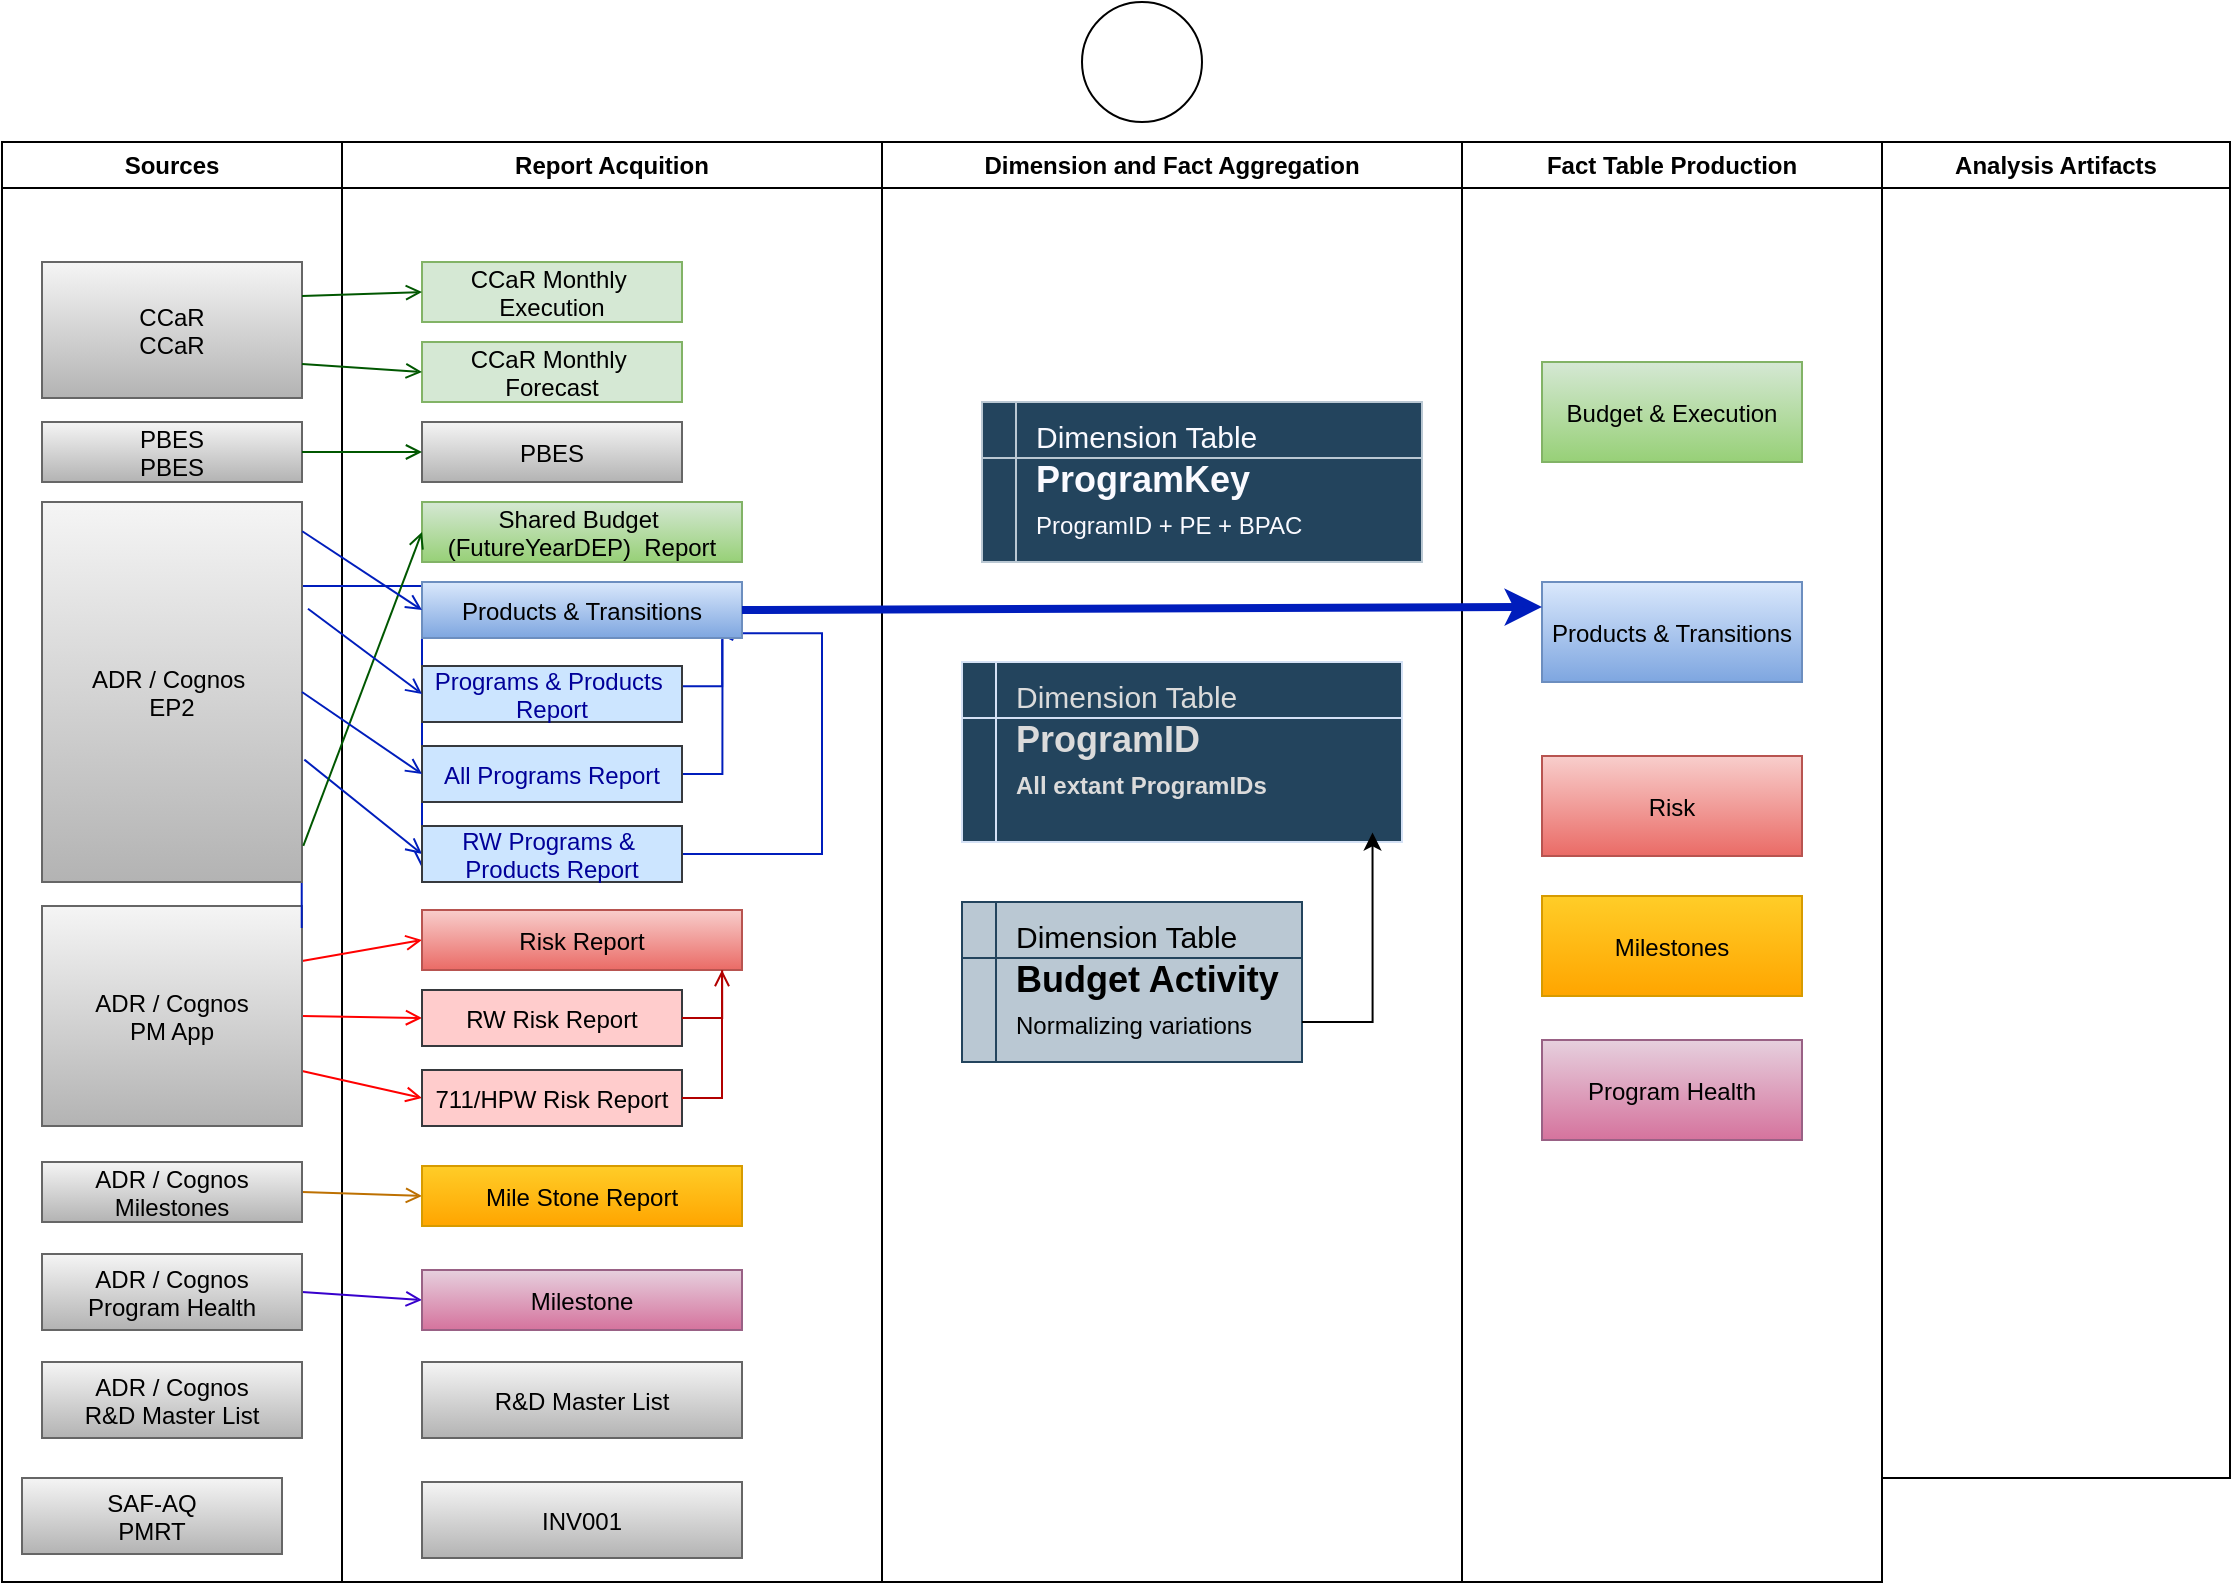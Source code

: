 <mxfile version="24.7.8">
  <diagram name="Page-1" id="e7e014a7-5840-1c2e-5031-d8a46d1fe8dd">
    <mxGraphModel dx="1284" dy="690" grid="1" gridSize="10" guides="1" tooltips="1" connect="1" arrows="1" fold="1" page="1" pageScale="1" pageWidth="1169" pageHeight="826" background="none" math="0" shadow="0">
      <root>
        <mxCell id="0" />
        <mxCell id="1" parent="0" />
        <mxCell id="3" value="Dimension and Fact Aggregation" style="swimlane;whiteSpace=wrap" parent="1" vertex="1">
          <mxGeometry x="470" y="80" width="290" height="720" as="geometry" />
        </mxCell>
        <mxCell id="Fj4q3F7yAHKbmUtNdAKV-116" value="&amp;nbsp; &amp;nbsp; &amp;nbsp;&lt;font style=&quot;font-size: 15px;&quot;&gt;Dimension Table&lt;/font&gt;&lt;div style=&quot;font-size: 18px;&quot;&gt;&amp;nbsp; &amp;nbsp; &amp;nbsp;&lt;span style=&quot;background-color: initial;&quot;&gt;&lt;b&gt;ProgramID&amp;nbsp;&lt;/b&gt;&lt;/span&gt;&lt;/div&gt;&lt;div style=&quot;&quot;&gt;&lt;span style=&quot;background-color: initial;&quot;&gt;&lt;b style=&quot;&quot;&gt;&amp;nbsp; &amp;nbsp; &amp;nbsp;&lt;font style=&quot;font-size: 12px;&quot;&gt;All extant ProgramIDs&lt;/font&gt;&lt;/b&gt;&lt;/span&gt;&lt;/div&gt;" style="shape=internalStorage;whiteSpace=wrap;html=1;backgroundOutline=1;fillColor=#23445d;strokeColor=#D4E1F5;dx=17;dy=28;align=left;horizontal=1;verticalAlign=top;fontSize=18;fontColor=#DBDBDB;" vertex="1" parent="3">
          <mxGeometry x="40" y="260" width="220" height="90" as="geometry" />
        </mxCell>
        <mxCell id="Fj4q3F7yAHKbmUtNdAKV-117" value="&amp;nbsp; &amp;nbsp; &amp;nbsp;&lt;font style=&quot;font-size: 15px;&quot;&gt;Dimension Table&lt;/font&gt;&lt;div style=&quot;font-size: 18px;&quot;&gt;&amp;nbsp; &amp;nbsp; &amp;nbsp;&lt;span style=&quot;background-color: initial;&quot;&gt;&lt;b&gt;ProgramKey&lt;/b&gt;&lt;/span&gt;&lt;/div&gt;&lt;div style=&quot;&quot;&gt;&lt;b style=&quot;font-size: 18px;&quot;&gt;&amp;nbsp; &amp;nbsp; &amp;nbsp;&lt;/b&gt;&lt;font style=&quot;font-size: 12px;&quot;&gt;ProgramID + PE + BPAC&lt;/font&gt;&lt;/div&gt;" style="shape=internalStorage;whiteSpace=wrap;html=1;backgroundOutline=1;fillColor=#23445d;strokeColor=#bac8d3;dx=17;dy=28;align=left;horizontal=1;verticalAlign=top;fontSize=18;fontColor=#FAFAFF;" vertex="1" parent="3">
          <mxGeometry x="50" y="130" width="220" height="80" as="geometry" />
        </mxCell>
        <mxCell id="Fj4q3F7yAHKbmUtNdAKV-118" value="&amp;nbsp; &amp;nbsp; &amp;nbsp;&lt;font style=&quot;font-size: 15px;&quot;&gt;Dimension Table&lt;/font&gt;&lt;div style=&quot;font-size: 18px;&quot;&gt;&amp;nbsp; &amp;nbsp; &amp;nbsp;&lt;span style=&quot;background-color: initial;&quot;&gt;&lt;b&gt;Budget Activity&lt;/b&gt;&lt;/span&gt;&lt;/div&gt;&lt;div style=&quot;&quot;&gt;&lt;span style=&quot;font-size: 18px;&quot;&gt;&amp;nbsp; &amp;nbsp; &amp;nbsp;&lt;/span&gt;&lt;font style=&quot;font-size: 12px;&quot;&gt;Normalizing variations&lt;/font&gt;&lt;/div&gt;" style="shape=internalStorage;whiteSpace=wrap;html=1;backgroundOutline=1;fillColor=#bac8d3;strokeColor=#23445d;dx=17;dy=28;align=left;horizontal=1;verticalAlign=top;fontSize=18;fontColor=#000000;" vertex="1" parent="3">
          <mxGeometry x="40" y="380" width="170" height="80" as="geometry" />
        </mxCell>
        <mxCell id="Fj4q3F7yAHKbmUtNdAKV-122" value="" style="endArrow=classic;html=1;rounded=0;exitX=1;exitY=0.75;exitDx=0;exitDy=0;edgeStyle=orthogonalEdgeStyle;entryX=0.933;entryY=0.947;entryDx=0;entryDy=0;entryPerimeter=0;" edge="1" parent="3" source="Fj4q3F7yAHKbmUtNdAKV-118" target="Fj4q3F7yAHKbmUtNdAKV-116">
          <mxGeometry width="50" height="50" relative="1" as="geometry">
            <mxPoint x="230" y="230" as="sourcePoint" />
            <mxPoint x="245" y="440" as="targetPoint" />
          </mxGeometry>
        </mxCell>
        <mxCell id="4" value="Fact Table Production" style="swimlane;whiteSpace=wrap" parent="1" vertex="1">
          <mxGeometry x="760" y="80" width="210" height="720" as="geometry" />
        </mxCell>
        <mxCell id="Fj4q3F7yAHKbmUtNdAKV-47" value="Risk" style="fillColor=#f8cecc;gradientColor=#ea6b66;strokeColor=#b85450;" vertex="1" parent="4">
          <mxGeometry x="40" y="307" width="130" height="50" as="geometry" />
        </mxCell>
        <mxCell id="Fj4q3F7yAHKbmUtNdAKV-48" value="Milestones" style="fillColor=#ffcd28;gradientColor=#ffa500;strokeColor=#d79b00;" vertex="1" parent="4">
          <mxGeometry x="40" y="377" width="130" height="50" as="geometry" />
        </mxCell>
        <mxCell id="Fj4q3F7yAHKbmUtNdAKV-49" value="Products &amp; Transitions" style="fillColor=#dae8fc;gradientColor=#7ea6e0;strokeColor=#6c8ebf;" vertex="1" parent="4">
          <mxGeometry x="40" y="220" width="130" height="50" as="geometry" />
        </mxCell>
        <mxCell id="Fj4q3F7yAHKbmUtNdAKV-50" value="Program Health" style="fillColor=#e6d0de;gradientColor=#d5739d;strokeColor=#996185;" vertex="1" parent="4">
          <mxGeometry x="40" y="449" width="130" height="50" as="geometry" />
        </mxCell>
        <mxCell id="Fj4q3F7yAHKbmUtNdAKV-51" value="Budget &amp; Execution" style="fillColor=#d5e8d4;gradientColor=#97d077;strokeColor=#82b366;" vertex="1" parent="4">
          <mxGeometry x="40" y="110" width="130" height="50" as="geometry" />
        </mxCell>
        <mxCell id="Fj4q3F7yAHKbmUtNdAKV-41" value="Analysis Artifacts" style="swimlane;whiteSpace=wrap" vertex="1" parent="1">
          <mxGeometry x="970" y="80" width="174" height="668" as="geometry" />
        </mxCell>
        <mxCell id="Fj4q3F7yAHKbmUtNdAKV-53" value="Sources" style="swimlane;whiteSpace=wrap" vertex="1" parent="1">
          <mxGeometry x="30" y="80" width="170" height="720" as="geometry" />
        </mxCell>
        <mxCell id="Fj4q3F7yAHKbmUtNdAKV-109" value="ADR / Cognos&#xa;R&amp;D Master List" style="fillColor=#f5f5f5;gradientColor=#b3b3b3;strokeColor=#666666;" vertex="1" parent="Fj4q3F7yAHKbmUtNdAKV-53">
          <mxGeometry x="20" y="610" width="130" height="38" as="geometry" />
        </mxCell>
        <mxCell id="2" value="Report Acquition" style="swimlane;whiteSpace=wrap" parent="1" vertex="1">
          <mxGeometry x="200" y="80" width="270" height="720" as="geometry" />
        </mxCell>
        <mxCell id="Fj4q3F7yAHKbmUtNdAKV-90" value="" style="endArrow=open;strokeColor=#001DBC;endFill=1;rounded=0;exitX=1;exitY=0.5;exitDx=0;exitDy=0;fillColor=#0050ef;edgeStyle=elbowEdgeStyle;entryX=0.922;entryY=0.914;entryDx=0;entryDy=0;entryPerimeter=0;" edge="1" parent="2" source="Fj4q3F7yAHKbmUtNdAKV-95" target="Fj4q3F7yAHKbmUtNdAKV-59">
          <mxGeometry relative="1" as="geometry">
            <mxPoint x="170" y="134" as="sourcePoint" />
            <mxPoint x="190" y="70" as="targetPoint" />
            <Array as="points">
              <mxPoint x="240" y="160" />
            </Array>
          </mxGeometry>
        </mxCell>
        <mxCell id="Fj4q3F7yAHKbmUtNdAKV-93" value="" style="endArrow=none;strokeColor=#001DBC;endFill=0;rounded=0;exitX=1.003;exitY=0.361;exitDx=0;exitDy=0;exitPerimeter=0;fillColor=#0050ef;edgeStyle=orthogonalEdgeStyle;entryX=0.938;entryY=1.023;entryDx=0;entryDy=0;entryPerimeter=0;" edge="1" parent="2" source="Fj4q3F7yAHKbmUtNdAKV-61" target="Fj4q3F7yAHKbmUtNdAKV-59">
          <mxGeometry relative="1" as="geometry">
            <mxPoint x="170" y="96.5" as="sourcePoint" />
            <mxPoint x="190" y="92" as="targetPoint" />
          </mxGeometry>
        </mxCell>
        <mxCell id="Fj4q3F7yAHKbmUtNdAKV-66" value="" style="endArrow=open;strokeColor=#FF0000;endFill=1;rounded=0;exitX=1;exitY=0.25;exitDx=0;exitDy=0;entryX=0;entryY=0.5;entryDx=0;entryDy=0;" edge="1" parent="2" source="Fj4q3F7yAHKbmUtNdAKV-55" target="Fj4q3F7yAHKbmUtNdAKV-65">
          <mxGeometry relative="1" as="geometry">
            <mxPoint x="-10" y="250" as="sourcePoint" />
            <mxPoint x="50" y="306" as="targetPoint" />
          </mxGeometry>
        </mxCell>
        <mxCell id="Fj4q3F7yAHKbmUtNdAKV-72" value="" style="endArrow=open;strokeColor=#FF0000;endFill=1;rounded=0;exitX=1;exitY=0.5;exitDx=0;exitDy=0;entryX=0;entryY=0.5;entryDx=0;entryDy=0;" edge="1" parent="2" source="Fj4q3F7yAHKbmUtNdAKV-55" target="Fj4q3F7yAHKbmUtNdAKV-68">
          <mxGeometry relative="1" as="geometry">
            <mxPoint x="-10" y="273" as="sourcePoint" />
            <mxPoint x="50" y="227" as="targetPoint" />
          </mxGeometry>
        </mxCell>
        <mxCell id="Fj4q3F7yAHKbmUtNdAKV-73" value="" style="endArrow=open;strokeColor=#FF0000;endFill=1;rounded=0;exitX=1;exitY=0.75;exitDx=0;exitDy=0;entryX=0;entryY=0.5;entryDx=0;entryDy=0;" edge="1" parent="2" source="Fj4q3F7yAHKbmUtNdAKV-55" target="Fj4q3F7yAHKbmUtNdAKV-69">
          <mxGeometry relative="1" as="geometry">
            <mxPoint x="-10" y="285" as="sourcePoint" />
            <mxPoint x="50" y="267" as="targetPoint" />
          </mxGeometry>
        </mxCell>
        <mxCell id="Fj4q3F7yAHKbmUtNdAKV-88" value="" style="endArrow=open;strokeColor=#BD7000;endFill=1;rounded=0;exitX=1;exitY=0.5;exitDx=0;exitDy=0;entryX=0;entryY=0.5;entryDx=0;entryDy=0;fillColor=#f0a30a;" edge="1" parent="2" source="Fj4q3F7yAHKbmUtNdAKV-74" target="Fj4q3F7yAHKbmUtNdAKV-86">
          <mxGeometry relative="1" as="geometry">
            <mxPoint x="-10" y="475" as="sourcePoint" />
            <mxPoint x="50" y="488" as="targetPoint" />
          </mxGeometry>
        </mxCell>
        <mxCell id="Fj4q3F7yAHKbmUtNdAKV-89" value="" style="endArrow=open;strokeColor=#3700CC;endFill=1;rounded=0;exitX=1;exitY=0.5;exitDx=0;exitDy=0;entryX=0;entryY=0.5;entryDx=0;entryDy=0;fillColor=#6a00ff;" edge="1" parent="2" source="Fj4q3F7yAHKbmUtNdAKV-56" target="Fj4q3F7yAHKbmUtNdAKV-76">
          <mxGeometry relative="1" as="geometry">
            <mxPoint x="-20" y="572" as="sourcePoint" />
            <mxPoint x="40" y="574" as="targetPoint" />
          </mxGeometry>
        </mxCell>
        <mxCell id="Fj4q3F7yAHKbmUtNdAKV-56" value="ADR / Cognos&#xa;Program Health" style="fillColor=#f5f5f5;gradientColor=#b3b3b3;strokeColor=#666666;" vertex="1" parent="2">
          <mxGeometry x="-150" y="556" width="130" height="38" as="geometry" />
        </mxCell>
        <mxCell id="Fj4q3F7yAHKbmUtNdAKV-74" value="ADR / Cognos&#xa;Milestones" style="fillColor=#f5f5f5;strokeColor=#666666;gradientColor=#b3b3b3;" vertex="1" parent="2">
          <mxGeometry x="-150" y="510" width="130" height="30" as="geometry" />
        </mxCell>
        <mxCell id="Fj4q3F7yAHKbmUtNdAKV-76" value="Milestone" style="fillColor=#e6d0de;gradientColor=#d5739d;strokeColor=#996185;" vertex="1" parent="2">
          <mxGeometry x="40" y="564" width="160" height="30" as="geometry" />
        </mxCell>
        <mxCell id="Fj4q3F7yAHKbmUtNdAKV-55" value="ADR / Cognos&#xa;PM App" style="fillColor=#f5f5f5;strokeColor=#666666;gradientColor=#b3b3b3;" vertex="1" parent="2">
          <mxGeometry x="-150" y="382" width="130" height="110" as="geometry" />
        </mxCell>
        <mxCell id="Fj4q3F7yAHKbmUtNdAKV-65" value="Risk Report" style="fillColor=#f8cecc;gradientColor=#ea6b66;strokeColor=#b85450;" vertex="1" parent="2">
          <mxGeometry x="40" y="384" width="160" height="30" as="geometry" />
        </mxCell>
        <mxCell id="Fj4q3F7yAHKbmUtNdAKV-68" value="RW Risk Report" style="fillColor=#ffcccc;strokeColor=#36393d;" vertex="1" parent="2">
          <mxGeometry x="40" y="424" width="130" height="28" as="geometry" />
        </mxCell>
        <mxCell id="Fj4q3F7yAHKbmUtNdAKV-69" value="711/HPW Risk Report" style="fillColor=#ffcccc;strokeColor=#36393d;" vertex="1" parent="2">
          <mxGeometry x="40" y="464" width="130" height="28" as="geometry" />
        </mxCell>
        <mxCell id="Fj4q3F7yAHKbmUtNdAKV-86" value="Mile Stone Report" style="fillColor=#ffcd28;gradientColor=#ffa500;strokeColor=#d79b00;" vertex="1" parent="2">
          <mxGeometry x="40" y="512" width="160" height="30" as="geometry" />
        </mxCell>
        <mxCell id="Fj4q3F7yAHKbmUtNdAKV-96" value="" style="endArrow=open;strokeColor=#001DBC;endFill=1;rounded=0;exitX=1.009;exitY=0.678;exitDx=0;exitDy=0;fillColor=#0050ef;exitPerimeter=0;entryX=0;entryY=0.5;entryDx=0;entryDy=0;" edge="1" parent="2" source="Fj4q3F7yAHKbmUtNdAKV-54" target="Fj4q3F7yAHKbmUtNdAKV-95">
          <mxGeometry relative="1" as="geometry">
            <mxPoint x="-20" y="178" as="sourcePoint" />
            <mxPoint x="20" y="340" as="targetPoint" />
          </mxGeometry>
        </mxCell>
        <mxCell id="Fj4q3F7yAHKbmUtNdAKV-97" value="" style="endArrow=open;strokeColor=#001DBC;endFill=1;rounded=0;exitX=0.999;exitY=0.1;exitDx=0;exitDy=0;exitPerimeter=0;fillColor=#0050ef;edgeStyle=elbowEdgeStyle;entryX=0;entryY=0.75;entryDx=0;entryDy=0;" edge="1" parent="2" source="Fj4q3F7yAHKbmUtNdAKV-55" target="Fj4q3F7yAHKbmUtNdAKV-95">
          <mxGeometry relative="1" as="geometry">
            <mxPoint y="254" as="sourcePoint" />
            <mxPoint x="20" y="190" as="targetPoint" />
            <Array as="points">
              <mxPoint x="20" y="222" />
            </Array>
          </mxGeometry>
        </mxCell>
        <mxCell id="Fj4q3F7yAHKbmUtNdAKV-99" value="" style="endArrow=none;strokeColor=#001DBC;endFill=0;rounded=0;exitX=1;exitY=0.5;exitDx=0;exitDy=0;fillColor=#0050ef;edgeStyle=orthogonalEdgeStyle;entryX=0.939;entryY=1.019;entryDx=0;entryDy=0;entryPerimeter=0;" edge="1" parent="2" source="Fj4q3F7yAHKbmUtNdAKV-63" target="Fj4q3F7yAHKbmUtNdAKV-59">
          <mxGeometry relative="1" as="geometry">
            <mxPoint x="170" y="133.36" as="sourcePoint" />
            <mxPoint x="190" y="72" as="targetPoint" />
          </mxGeometry>
        </mxCell>
        <mxCell id="Fj4q3F7yAHKbmUtNdAKV-104" value="" style="endArrow=open;strokeColor=#B20000;endFill=1;rounded=0;exitX=1;exitY=0.5;exitDx=0;exitDy=0;fillColor=#e51400;edgeStyle=elbowEdgeStyle;entryX=0.939;entryY=0.999;entryDx=0;entryDy=0;entryPerimeter=0;" edge="1" parent="2" source="Fj4q3F7yAHKbmUtNdAKV-69" target="Fj4q3F7yAHKbmUtNdAKV-65">
          <mxGeometry relative="1" as="geometry">
            <mxPoint x="170" y="519.03" as="sourcePoint" />
            <mxPoint x="189.92" y="414" as="targetPoint" />
            <Array as="points">
              <mxPoint x="190" y="446.03" />
            </Array>
          </mxGeometry>
        </mxCell>
        <mxCell id="Fj4q3F7yAHKbmUtNdAKV-105" value="" style="endArrow=none;strokeColor=#B20000;endFill=0;rounded=0;exitX=1;exitY=0.5;exitDx=0;exitDy=0;fillColor=#e51400;edgeStyle=orthogonalEdgeStyle;entryX=0.938;entryY=1.006;entryDx=0;entryDy=0;entryPerimeter=0;" edge="1" parent="2" source="Fj4q3F7yAHKbmUtNdAKV-68" target="Fj4q3F7yAHKbmUtNdAKV-65">
          <mxGeometry relative="1" as="geometry">
            <mxPoint x="170" y="439.03" as="sourcePoint" />
            <mxPoint x="200" y="420" as="targetPoint" />
          </mxGeometry>
        </mxCell>
        <mxCell id="Fj4q3F7yAHKbmUtNdAKV-110" value="R&amp;D Master List" style="fillColor=#f5f5f5;gradientColor=#b3b3b3;strokeColor=#666666;" vertex="1" parent="2">
          <mxGeometry x="40" y="610" width="160" height="38" as="geometry" />
        </mxCell>
        <mxCell id="Fj4q3F7yAHKbmUtNdAKV-75" value="Shared Budget &#xa;(FutureYearDEP)  Report" style="fillColor=#d5e8d4;gradientColor=#97d077;strokeColor=#82b366;" vertex="1" parent="2">
          <mxGeometry x="40" y="180" width="160" height="30" as="geometry" />
        </mxCell>
        <mxCell id="Fj4q3F7yAHKbmUtNdAKV-79" value="CCaR Monthly &#xa;Execution" style="fillColor=#d5e8d4;strokeColor=#82b366;" vertex="1" parent="2">
          <mxGeometry x="40" y="60" width="130" height="30" as="geometry" />
        </mxCell>
        <mxCell id="Fj4q3F7yAHKbmUtNdAKV-80" value="CCaR Monthly &#xa;Forecast" style="fillColor=#d5e8d4;strokeColor=#82b366;" vertex="1" parent="2">
          <mxGeometry x="40" y="100" width="130" height="30" as="geometry" />
        </mxCell>
        <mxCell id="Fj4q3F7yAHKbmUtNdAKV-81" value="PBES" style="fillColor=#f5f5f5;strokeColor=#666666;movable=1;resizable=1;rotatable=1;deletable=1;editable=1;locked=0;connectable=1;gradientColor=#b3b3b3;" vertex="1" parent="2">
          <mxGeometry x="40" y="140" width="130" height="30" as="geometry" />
        </mxCell>
        <mxCell id="Fj4q3F7yAHKbmUtNdAKV-58" value="PBES&#xa;PBES" style="fillColor=#f5f5f5;gradientColor=#b3b3b3;strokeColor=#666666;" vertex="1" parent="2">
          <mxGeometry x="-150" y="140" width="130" height="30" as="geometry" />
        </mxCell>
        <mxCell id="Fj4q3F7yAHKbmUtNdAKV-57" value="CCaR&#xa;CCaR" style="fillColor=#f5f5f5;gradientColor=#b3b3b3;strokeColor=#666666;" vertex="1" parent="2">
          <mxGeometry x="-150" y="60" width="130" height="68" as="geometry" />
        </mxCell>
        <mxCell id="Fj4q3F7yAHKbmUtNdAKV-84" value="" style="endArrow=open;strokeColor=#005700;endFill=1;rounded=0;exitX=1;exitY=0.25;exitDx=0;exitDy=0;fillColor=#008a00;entryX=0;entryY=0.5;entryDx=0;entryDy=0;" edge="1" parent="2" source="Fj4q3F7yAHKbmUtNdAKV-57" target="Fj4q3F7yAHKbmUtNdAKV-79">
          <mxGeometry relative="1" as="geometry">
            <mxPoint x="-20" y="75.5" as="sourcePoint" />
            <mxPoint x="39" y="80" as="targetPoint" />
          </mxGeometry>
        </mxCell>
        <mxCell id="Fj4q3F7yAHKbmUtNdAKV-85" value="" style="endArrow=open;strokeColor=#005700;endFill=1;rounded=0;exitX=1;exitY=0.75;exitDx=0;exitDy=0;fillColor=#008a00;entryX=0;entryY=0.5;entryDx=0;entryDy=0;" edge="1" parent="2" source="Fj4q3F7yAHKbmUtNdAKV-57" target="Fj4q3F7yAHKbmUtNdAKV-80">
          <mxGeometry relative="1" as="geometry">
            <mxPoint x="-20" y="91" as="sourcePoint" />
            <mxPoint x="40" y="110" as="targetPoint" />
          </mxGeometry>
        </mxCell>
        <mxCell id="Fj4q3F7yAHKbmUtNdAKV-82" value="" style="endArrow=open;strokeColor=#005700;endFill=1;rounded=0;exitX=1;exitY=0.5;exitDx=0;exitDy=0;entryX=0;entryY=0.5;entryDx=0;entryDy=0;fillColor=#008a00;" edge="1" parent="2" source="Fj4q3F7yAHKbmUtNdAKV-58" target="Fj4q3F7yAHKbmUtNdAKV-81">
          <mxGeometry relative="1" as="geometry">
            <mxPoint x="-12" y="42" as="sourcePoint" />
            <mxPoint x="40" y="155" as="targetPoint" />
          </mxGeometry>
        </mxCell>
        <mxCell id="Fj4q3F7yAHKbmUtNdAKV-54" value="ADR / Cognos &#xa;EP2" style="fillColor=#f5f5f5;strokeColor=#666666;gradientColor=#b3b3b3;" vertex="1" parent="2">
          <mxGeometry x="-150" y="180" width="130" height="190" as="geometry" />
        </mxCell>
        <mxCell id="Fj4q3F7yAHKbmUtNdAKV-78" value="" style="endArrow=open;strokeColor=#005700;endFill=1;rounded=0;exitX=1.005;exitY=0.905;exitDx=0;exitDy=0;entryX=0;entryY=0.5;entryDx=0;entryDy=0;exitPerimeter=0;fillColor=#008a00;" edge="1" parent="2" source="Fj4q3F7yAHKbmUtNdAKV-54" target="Fj4q3F7yAHKbmUtNdAKV-75">
          <mxGeometry relative="1" as="geometry">
            <mxPoint x="-11" y="190" as="sourcePoint" />
            <mxPoint x="50" y="194" as="targetPoint" />
          </mxGeometry>
        </mxCell>
        <mxCell id="Fj4q3F7yAHKbmUtNdAKV-59" value="Products &amp; Transitions" style="fillColor=#dae8fc;gradientColor=#7ea6e0;strokeColor=#6c8ebf;" vertex="1" parent="2">
          <mxGeometry x="40" y="220" width="160" height="28" as="geometry" />
        </mxCell>
        <mxCell id="20" value="" style="endArrow=open;strokeColor=#001DBC;endFill=1;rounded=0;exitX=1.001;exitY=0.077;exitDx=0;exitDy=0;entryX=0;entryY=0.5;entryDx=0;entryDy=0;exitPerimeter=0;fillColor=#0050ef;" parent="2" source="Fj4q3F7yAHKbmUtNdAKV-54" target="Fj4q3F7yAHKbmUtNdAKV-59" edge="1">
          <mxGeometry relative="1" as="geometry">
            <mxPoint x="170" y="398" as="sourcePoint" />
          </mxGeometry>
        </mxCell>
        <mxCell id="Fj4q3F7yAHKbmUtNdAKV-61" value="Programs &amp; Products &#xa;Report" style="fillColor=#cce5ff;strokeColor=#36393d;fontColor=#000099;" vertex="1" parent="2">
          <mxGeometry x="40" y="262" width="130" height="28" as="geometry" />
        </mxCell>
        <mxCell id="Fj4q3F7yAHKbmUtNdAKV-62" value="" style="endArrow=open;strokeColor=#001DBC;endFill=1;rounded=0;entryX=0;entryY=0.5;entryDx=0;entryDy=0;exitX=1.023;exitY=0.281;exitDx=0;exitDy=0;exitPerimeter=0;fillColor=#0050ef;" edge="1" parent="2" source="Fj4q3F7yAHKbmUtNdAKV-54" target="Fj4q3F7yAHKbmUtNdAKV-61">
          <mxGeometry relative="1" as="geometry">
            <mxPoint x="-20" y="127" as="sourcePoint" />
            <mxPoint x="50" y="138" as="targetPoint" />
          </mxGeometry>
        </mxCell>
        <mxCell id="Fj4q3F7yAHKbmUtNdAKV-63" value="All Programs Report" style="fillColor=#cce5ff;strokeColor=#36393d;fontColor=#000099;" vertex="1" parent="2">
          <mxGeometry x="40" y="302" width="130" height="28" as="geometry" />
        </mxCell>
        <mxCell id="Fj4q3F7yAHKbmUtNdAKV-64" value="" style="endArrow=open;strokeColor=#001DBC;endFill=1;rounded=0;exitX=1;exitY=0.5;exitDx=0;exitDy=0;entryX=0;entryY=0.5;entryDx=0;entryDy=0;fillColor=#0050ef;" edge="1" parent="2" source="Fj4q3F7yAHKbmUtNdAKV-54" target="Fj4q3F7yAHKbmUtNdAKV-63">
          <mxGeometry relative="1" as="geometry">
            <mxPoint x="-10" y="181" as="sourcePoint" />
            <mxPoint x="50" y="182" as="targetPoint" />
          </mxGeometry>
        </mxCell>
        <mxCell id="Fj4q3F7yAHKbmUtNdAKV-95" value="RW Programs &amp; &#xa;Products Report" style="fillColor=#cce5ff;strokeColor=#36393d;fontColor=#000099;" vertex="1" parent="2">
          <mxGeometry x="40" y="342" width="130" height="28" as="geometry" />
        </mxCell>
        <mxCell id="Fj4q3F7yAHKbmUtNdAKV-114" value="" style="ellipse;whiteSpace=wrap;html=1;aspect=fixed;" vertex="1" parent="1">
          <mxGeometry x="570" y="10" width="60" height="60" as="geometry" />
        </mxCell>
        <mxCell id="Fj4q3F7yAHKbmUtNdAKV-115" value="" style="endArrow=classic;html=1;rounded=0;exitX=1;exitY=0.5;exitDx=0;exitDy=0;strokeWidth=4;fillColor=#0050ef;strokeColor=#001DBC;entryX=0;entryY=0.25;entryDx=0;entryDy=0;" edge="1" parent="1" source="Fj4q3F7yAHKbmUtNdAKV-59" target="Fj4q3F7yAHKbmUtNdAKV-49">
          <mxGeometry width="50" height="50" relative="1" as="geometry">
            <mxPoint x="490" y="230" as="sourcePoint" />
            <mxPoint x="690" y="133" as="targetPoint" />
          </mxGeometry>
        </mxCell>
        <mxCell id="Fj4q3F7yAHKbmUtNdAKV-130" value="SAF-AQ&#xa;PMRT" style="fillColor=#f5f5f5;gradientColor=#b3b3b3;strokeColor=#666666;" vertex="1" parent="1">
          <mxGeometry x="40" y="748" width="130" height="38" as="geometry" />
        </mxCell>
        <mxCell id="Fj4q3F7yAHKbmUtNdAKV-131" value="INV001" style="fillColor=#f5f5f5;gradientColor=#b3b3b3;strokeColor=#666666;" vertex="1" parent="1">
          <mxGeometry x="240" y="750" width="160" height="38" as="geometry" />
        </mxCell>
      </root>
    </mxGraphModel>
  </diagram>
</mxfile>
